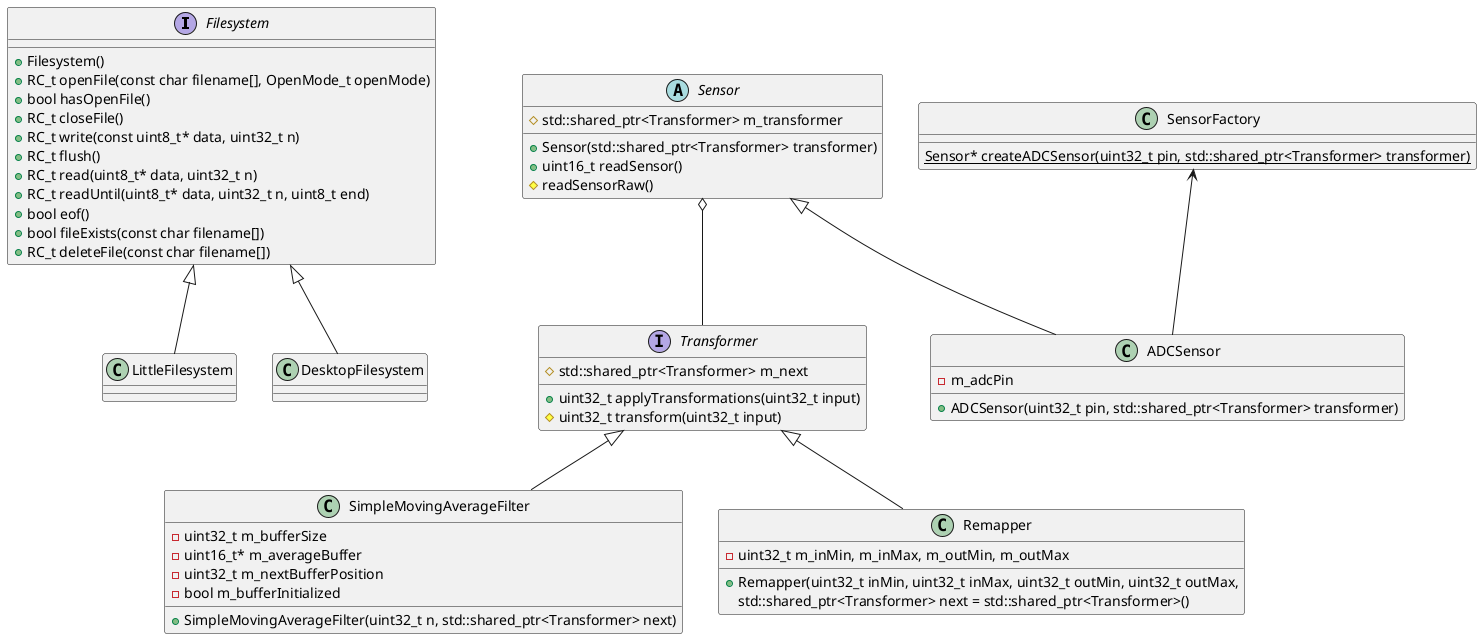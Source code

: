 @startuml
interface Filesystem{
    + Filesystem()
    + RC_t openFile(const char filename[], OpenMode_t openMode)
    + bool hasOpenFile()
    + RC_t closeFile()
    + RC_t write(const uint8_t* data, uint32_t n)
    + RC_t flush()
    + RC_t read(uint8_t* data, uint32_t n)
    + RC_t readUntil(uint8_t* data, uint32_t n, uint8_t end)
    + bool eof()
    + bool fileExists(const char filename[])
    + RC_t deleteFile(const char filename[])
}
class LittleFilesystem
class DesktopFilesystem
Filesystem <|-- LittleFilesystem
Filesystem <|-- DesktopFilesystem

interface Transformer{
    # std::shared_ptr<Transformer> m_next
    + uint32_t applyTransformations(uint32_t input)
    # uint32_t transform(uint32_t input)
}
class SimpleMovingAverageFilter{
    - uint32_t m_bufferSize
    - uint16_t* m_averageBuffer
    - uint32_t m_nextBufferPosition
    - bool m_bufferInitialized
    + SimpleMovingAverageFilter(uint32_t n, std::shared_ptr<Transformer> next)
}
Transformer <|-- SimpleMovingAverageFilter
class Remapper{
    - uint32_t m_inMin, m_inMax, m_outMin, m_outMax
    + Remapper(uint32_t inMin, uint32_t inMax, uint32_t outMin, uint32_t outMax,
             std::shared_ptr<Transformer> next = std::shared_ptr<Transformer>()
}
Transformer <|-- Remapper

abstract class Sensor{
    # std::shared_ptr<Transformer> m_transformer
    + Sensor(std::shared_ptr<Transformer> transformer)
    + uint16_t readSensor()
    # readSensorRaw()
}
class ADCSensor{
    - m_adcPin
    + ADCSensor(uint32_t pin, std::shared_ptr<Transformer> transformer)
}
Sensor <|-- ADCSensor
Sensor o-- Transformer

class SensorFactory{
    {static} Sensor* createADCSensor(uint32_t pin, std::shared_ptr<Transformer> transformer)
}
SensorFactory <-- ADCSensor
@enduml